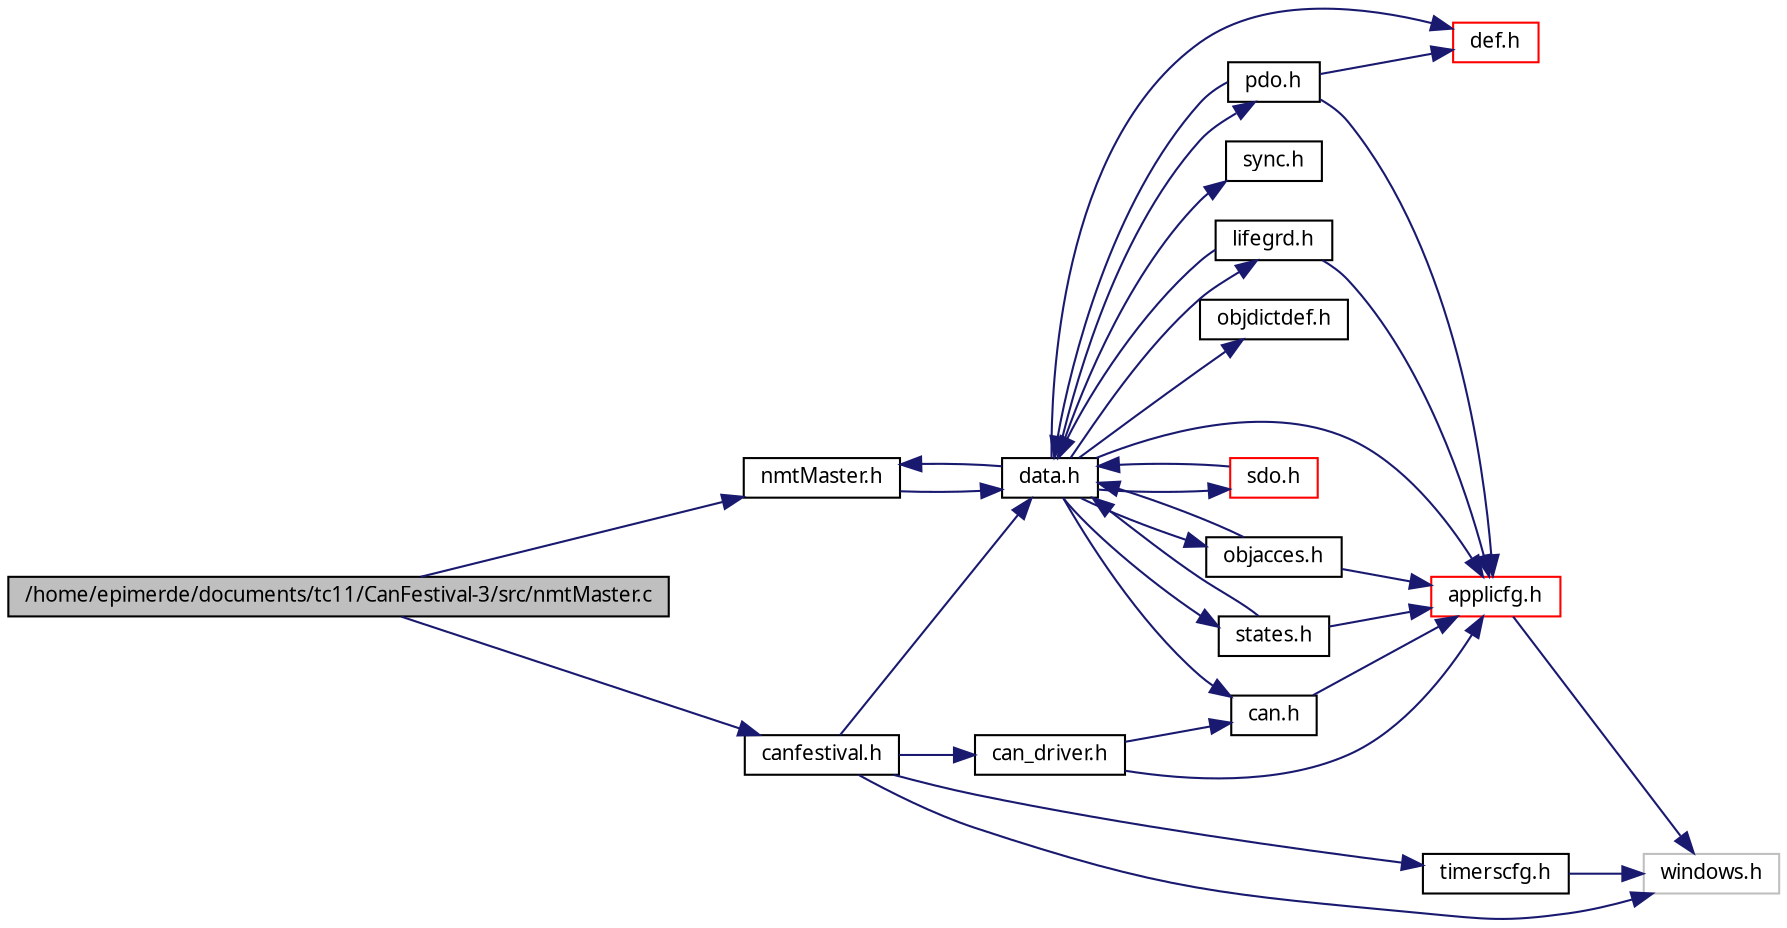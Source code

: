 digraph G
{
  edge [fontname="FreeSans.ttf",fontsize=10,labelfontname="FreeSans.ttf",labelfontsize=10];
  node [fontname="FreeSans.ttf",fontsize=10,shape=record];
  rankdir=LR;
  Node1 [label="/home/epimerde/documents/tc11/CanFestival-3/src/nmtMaster.c",height=0.2,width=0.4,color="black", fillcolor="grey75", style="filled" fontcolor="black"];
  Node1 -> Node2 [color="midnightblue",fontsize=10,style="solid",fontname="FreeSans.ttf"];
  Node2 [label="nmtMaster.h",height=0.2,width=0.4,color="black", fillcolor="white", style="filled",URL="$nmtMaster_8h.html"];
  Node2 -> Node3 [color="midnightblue",fontsize=10,style="solid",fontname="FreeSans.ttf"];
  Node3 [label="data.h",height=0.2,width=0.4,color="black", fillcolor="white", style="filled",URL="$data_8h.html"];
  Node3 -> Node4 [color="midnightblue",fontsize=10,style="solid",fontname="FreeSans.ttf"];
  Node4 [label="applicfg.h",height=0.2,width=0.4,color="red", fillcolor="white", style="filled",URL="$win32_2applicfg_8h.html"];
  Node4 -> Node5 [color="midnightblue",fontsize=10,style="solid",fontname="FreeSans.ttf"];
  Node5 [label="windows.h",height=0.2,width=0.4,color="grey75", fillcolor="white", style="filled"];
  Node3 -> Node6 [color="midnightblue",fontsize=10,style="solid",fontname="FreeSans.ttf"];
  Node6 [label="def.h",height=0.2,width=0.4,color="red", fillcolor="white", style="filled",URL="$def_8h.html"];
  Node3 -> Node7 [color="midnightblue",fontsize=10,style="solid",fontname="FreeSans.ttf"];
  Node7 [label="can.h",height=0.2,width=0.4,color="black", fillcolor="white", style="filled",URL="$can_8h.html"];
  Node7 -> Node4 [color="midnightblue",fontsize=10,style="solid",fontname="FreeSans.ttf"];
  Node3 -> Node8 [color="midnightblue",fontsize=10,style="solid",fontname="FreeSans.ttf"];
  Node8 [label="objdictdef.h",height=0.2,width=0.4,color="black", fillcolor="white", style="filled",URL="$objdictdef_8h.html"];
  Node3 -> Node9 [color="midnightblue",fontsize=10,style="solid",fontname="FreeSans.ttf"];
  Node9 [label="objacces.h",height=0.2,width=0.4,color="black", fillcolor="white", style="filled",URL="$objacces_8h.html"];
  Node9 -> Node4 [color="midnightblue",fontsize=10,style="solid",fontname="FreeSans.ttf"];
  Node9 -> Node3 [color="midnightblue",fontsize=10,style="solid",fontname="FreeSans.ttf"];
  Node3 -> Node10 [color="midnightblue",fontsize=10,style="solid",fontname="FreeSans.ttf"];
  Node10 [label="sdo.h",height=0.2,width=0.4,color="red", fillcolor="white", style="filled",URL="$sdo_8h.html"];
  Node10 -> Node3 [color="midnightblue",fontsize=10,style="solid",fontname="FreeSans.ttf"];
  Node3 -> Node11 [color="midnightblue",fontsize=10,style="solid",fontname="FreeSans.ttf"];
  Node11 [label="pdo.h",height=0.2,width=0.4,color="black", fillcolor="white", style="filled",URL="$pdo_8h.html"];
  Node11 -> Node4 [color="midnightblue",fontsize=10,style="solid",fontname="FreeSans.ttf"];
  Node11 -> Node6 [color="midnightblue",fontsize=10,style="solid",fontname="FreeSans.ttf"];
  Node11 -> Node3 [color="midnightblue",fontsize=10,style="solid",fontname="FreeSans.ttf"];
  Node3 -> Node12 [color="midnightblue",fontsize=10,style="solid",fontname="FreeSans.ttf"];
  Node12 [label="states.h",height=0.2,width=0.4,color="black", fillcolor="white", style="filled",URL="$states_8h.html"];
  Node12 -> Node4 [color="midnightblue",fontsize=10,style="solid",fontname="FreeSans.ttf"];
  Node12 -> Node3 [color="midnightblue",fontsize=10,style="solid",fontname="FreeSans.ttf"];
  Node3 -> Node13 [color="midnightblue",fontsize=10,style="solid",fontname="FreeSans.ttf"];
  Node13 [label="lifegrd.h",height=0.2,width=0.4,color="black", fillcolor="white", style="filled",URL="$lifegrd_8h.html"];
  Node13 -> Node4 [color="midnightblue",fontsize=10,style="solid",fontname="FreeSans.ttf"];
  Node13 -> Node3 [color="midnightblue",fontsize=10,style="solid",fontname="FreeSans.ttf"];
  Node3 -> Node14 [color="midnightblue",fontsize=10,style="solid",fontname="FreeSans.ttf"];
  Node14 [label="sync.h",height=0.2,width=0.4,color="black", fillcolor="white", style="filled",URL="$sync_8h.html"];
  Node3 -> Node2 [color="midnightblue",fontsize=10,style="solid",fontname="FreeSans.ttf"];
  Node1 -> Node15 [color="midnightblue",fontsize=10,style="solid",fontname="FreeSans.ttf"];
  Node15 [label="canfestival.h",height=0.2,width=0.4,color="black", fillcolor="white", style="filled",URL="$win32_2canfestival_8h.html"];
  Node15 -> Node16 [color="midnightblue",fontsize=10,style="solid",fontname="FreeSans.ttf"];
  Node16 [label="timerscfg.h",height=0.2,width=0.4,color="black", fillcolor="white", style="filled",URL="$win32_2timerscfg_8h.html"];
  Node16 -> Node5 [color="midnightblue",fontsize=10,style="solid",fontname="FreeSans.ttf"];
  Node15 -> Node17 [color="midnightblue",fontsize=10,style="solid",fontname="FreeSans.ttf"];
  Node17 [label="can_driver.h",height=0.2,width=0.4,color="black", fillcolor="white", style="filled",URL="$can__driver_8h.html"];
  Node17 -> Node4 [color="midnightblue",fontsize=10,style="solid",fontname="FreeSans.ttf"];
  Node17 -> Node7 [color="midnightblue",fontsize=10,style="solid",fontname="FreeSans.ttf"];
  Node15 -> Node3 [color="midnightblue",fontsize=10,style="solid",fontname="FreeSans.ttf"];
  Node15 -> Node5 [color="midnightblue",fontsize=10,style="solid",fontname="FreeSans.ttf"];
}
